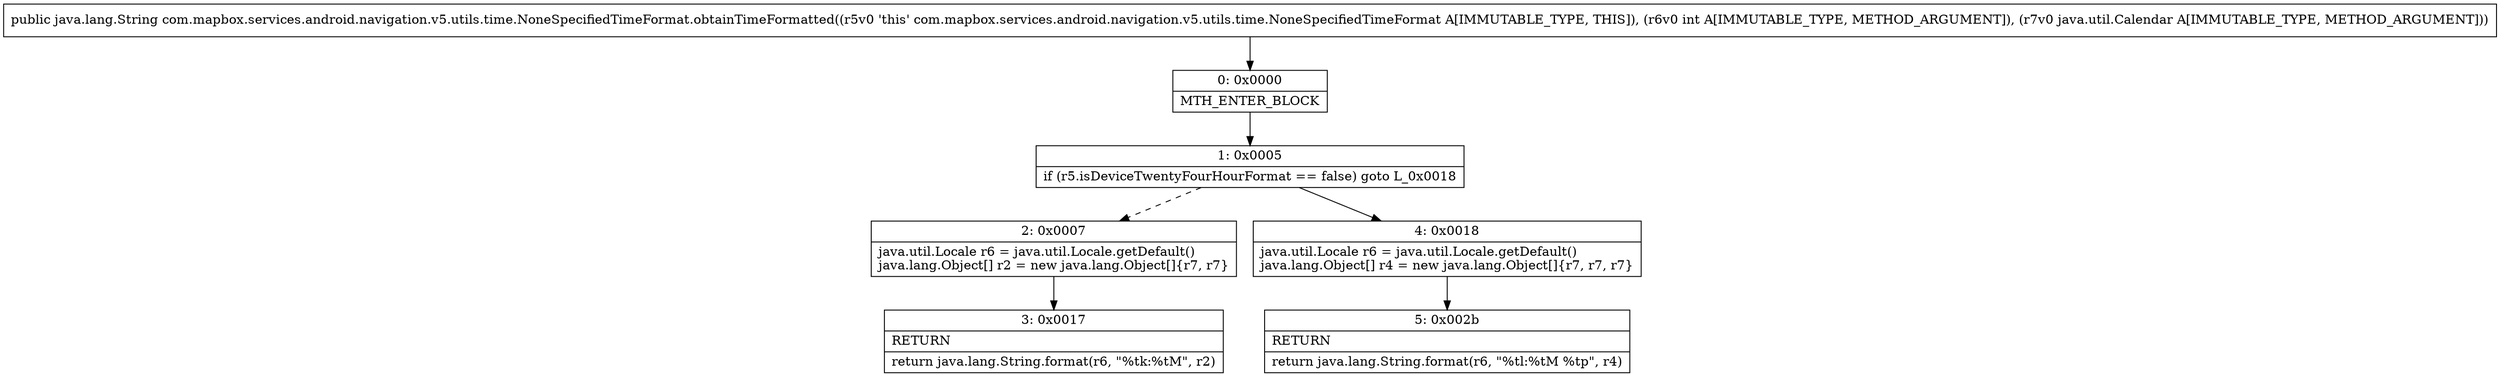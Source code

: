 digraph "CFG forcom.mapbox.services.android.navigation.v5.utils.time.NoneSpecifiedTimeFormat.obtainTimeFormatted(ILjava\/util\/Calendar;)Ljava\/lang\/String;" {
Node_0 [shape=record,label="{0\:\ 0x0000|MTH_ENTER_BLOCK\l}"];
Node_1 [shape=record,label="{1\:\ 0x0005|if (r5.isDeviceTwentyFourHourFormat == false) goto L_0x0018\l}"];
Node_2 [shape=record,label="{2\:\ 0x0007|java.util.Locale r6 = java.util.Locale.getDefault()\ljava.lang.Object[] r2 = new java.lang.Object[]\{r7, r7\}\l}"];
Node_3 [shape=record,label="{3\:\ 0x0017|RETURN\l|return java.lang.String.format(r6, \"%tk:%tM\", r2)\l}"];
Node_4 [shape=record,label="{4\:\ 0x0018|java.util.Locale r6 = java.util.Locale.getDefault()\ljava.lang.Object[] r4 = new java.lang.Object[]\{r7, r7, r7\}\l}"];
Node_5 [shape=record,label="{5\:\ 0x002b|RETURN\l|return java.lang.String.format(r6, \"%tl:%tM %tp\", r4)\l}"];
MethodNode[shape=record,label="{public java.lang.String com.mapbox.services.android.navigation.v5.utils.time.NoneSpecifiedTimeFormat.obtainTimeFormatted((r5v0 'this' com.mapbox.services.android.navigation.v5.utils.time.NoneSpecifiedTimeFormat A[IMMUTABLE_TYPE, THIS]), (r6v0 int A[IMMUTABLE_TYPE, METHOD_ARGUMENT]), (r7v0 java.util.Calendar A[IMMUTABLE_TYPE, METHOD_ARGUMENT])) }"];
MethodNode -> Node_0;
Node_0 -> Node_1;
Node_1 -> Node_2[style=dashed];
Node_1 -> Node_4;
Node_2 -> Node_3;
Node_4 -> Node_5;
}

